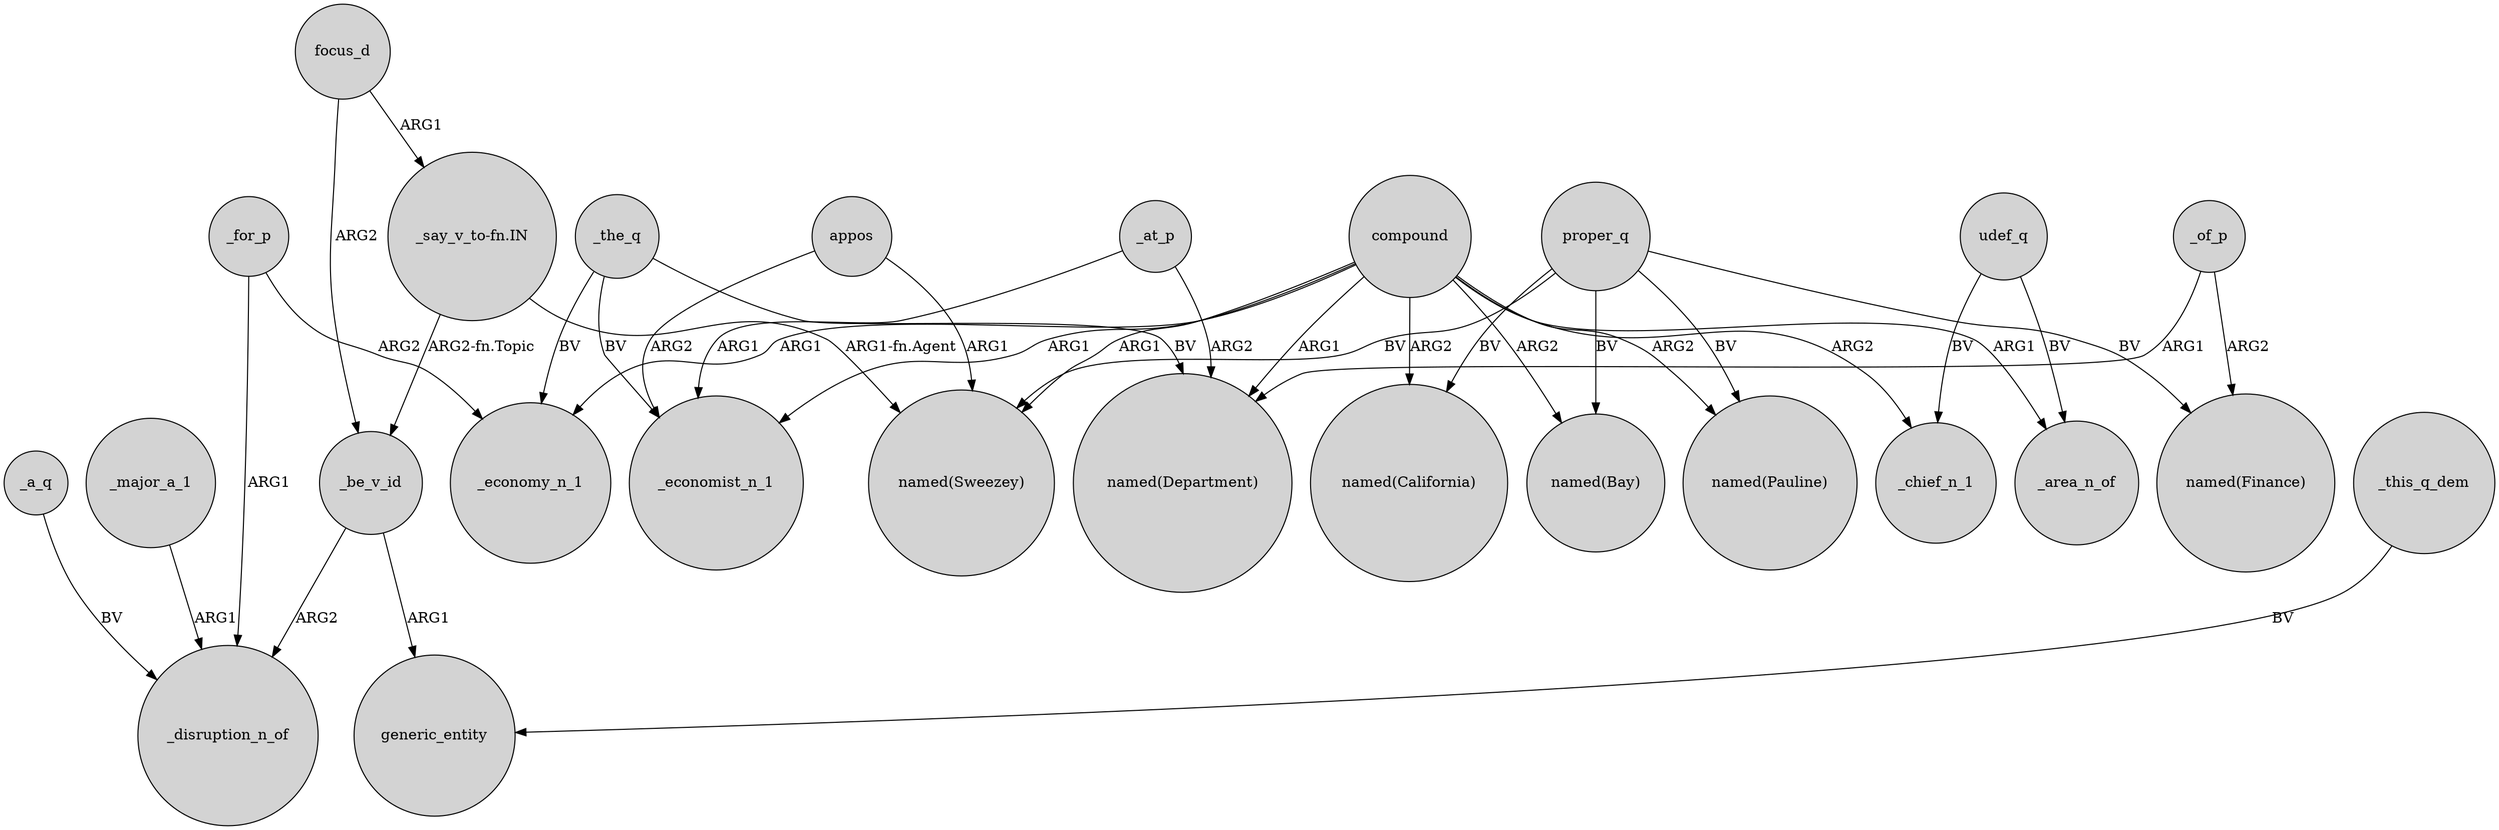 digraph {
	node [shape=circle style=filled]
	focus_d -> _be_v_id [label=ARG2]
	proper_q -> "named(Bay)" [label=BV]
	appos -> _economist_n_1 [label=ARG2]
	_the_q -> _economist_n_1 [label=BV]
	_the_q -> _economy_n_1 [label=BV]
	_for_p -> _economy_n_1 [label=ARG2]
	proper_q -> "named(California)" [label=BV]
	compound -> "named(Sweezey)" [label=ARG1]
	_be_v_id -> _disruption_n_of [label=ARG2]
	_be_v_id -> generic_entity [label=ARG1]
	_at_p -> "named(Department)" [label=ARG2]
	compound -> _chief_n_1 [label=ARG2]
	"_say_v_to-fn.IN" -> _be_v_id [label="ARG2-fn.Topic"]
	_for_p -> _disruption_n_of [label=ARG1]
	compound -> _economist_n_1 [label=ARG1]
	_this_q_dem -> generic_entity [label=BV]
	udef_q -> _chief_n_1 [label=BV]
	appos -> "named(Sweezey)" [label=ARG1]
	_of_p -> "named(Department)" [label=ARG1]
	proper_q -> "named(Pauline)" [label=BV]
	proper_q -> "named(Finance)" [label=BV]
	_the_q -> "named(Department)" [label=BV]
	_at_p -> _economist_n_1 [label=ARG1]
	proper_q -> "named(Sweezey)" [label=BV]
	compound -> "named(Bay)" [label=ARG2]
	compound -> "named(California)" [label=ARG2]
	compound -> _economy_n_1 [label=ARG1]
	"_say_v_to-fn.IN" -> "named(Sweezey)" [label="ARG1-fn.Agent"]
	_a_q -> _disruption_n_of [label=BV]
	compound -> "named(Pauline)" [label=ARG2]
	compound -> "named(Department)" [label=ARG1]
	_of_p -> "named(Finance)" [label=ARG2]
	_major_a_1 -> _disruption_n_of [label=ARG1]
	udef_q -> _area_n_of [label=BV]
	compound -> _area_n_of [label=ARG1]
	focus_d -> "_say_v_to-fn.IN" [label=ARG1]
}
